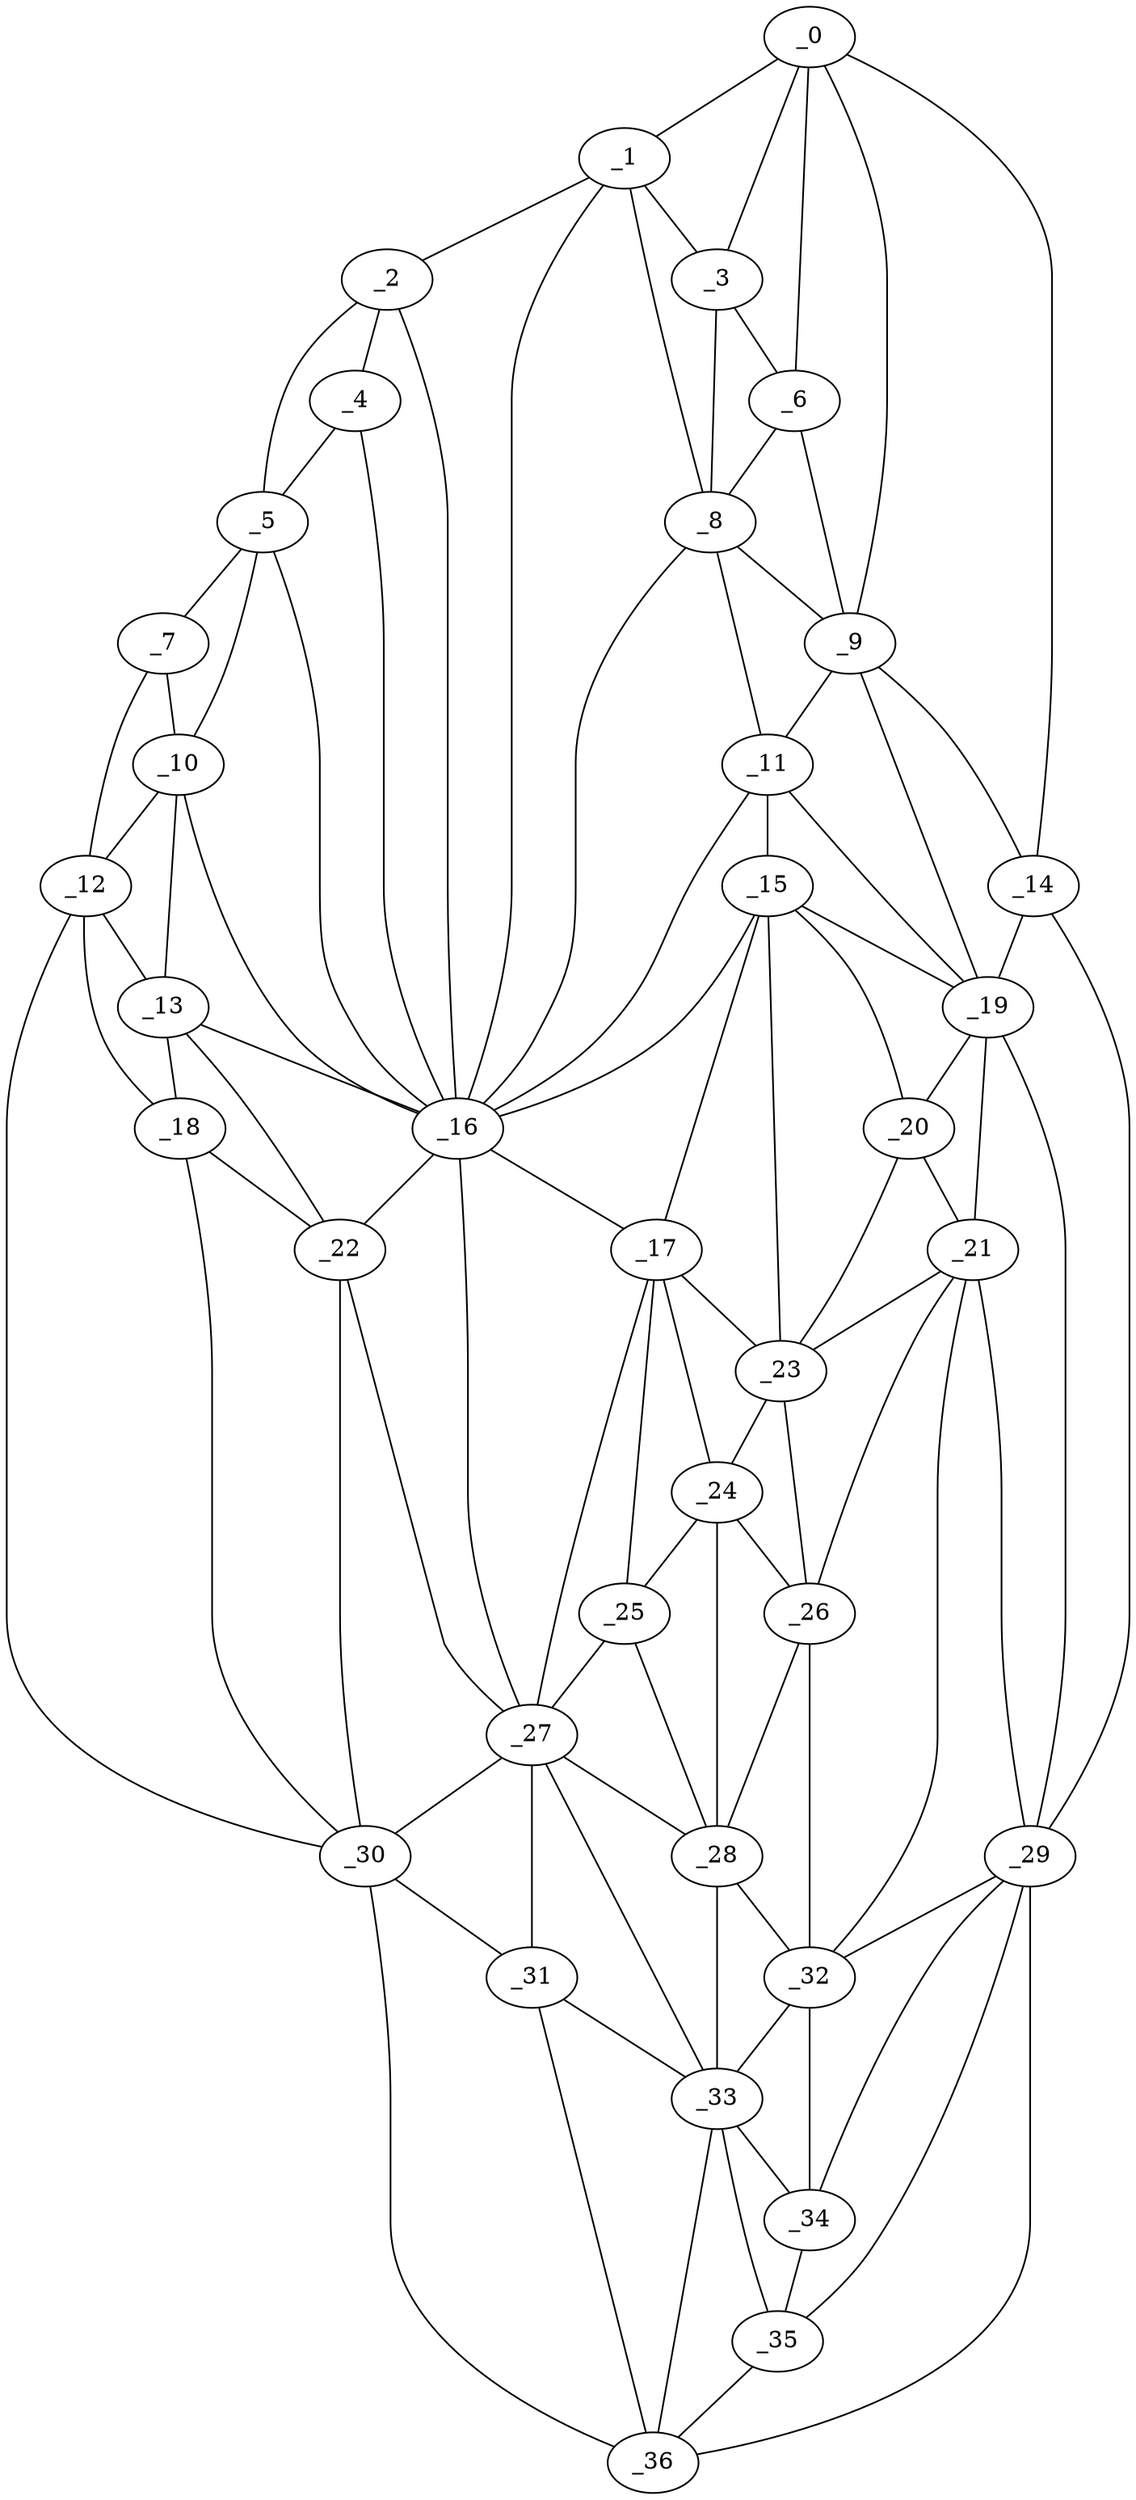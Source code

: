 graph "obj45__5.gxl" {
	_0	 [x=5,
		y=16];
	_1	 [x=11,
		y=77];
	_0 -- _1	 [valence=1];
	_3	 [x=15,
		y=57];
	_0 -- _3	 [valence=2];
	_6	 [x=20,
		y=45];
	_0 -- _6	 [valence=2];
	_9	 [x=30,
		y=43];
	_0 -- _9	 [valence=1];
	_14	 [x=45,
		y=12];
	_0 -- _14	 [valence=1];
	_2	 [x=12,
		y=83];
	_1 -- _2	 [valence=1];
	_1 -- _3	 [valence=2];
	_8	 [x=26,
		y=52];
	_1 -- _8	 [valence=1];
	_16	 [x=50,
		y=78];
	_1 -- _16	 [valence=2];
	_4	 [x=15,
		y=90];
	_2 -- _4	 [valence=2];
	_5	 [x=17,
		y=96];
	_2 -- _5	 [valence=1];
	_2 -- _16	 [valence=2];
	_3 -- _6	 [valence=2];
	_3 -- _8	 [valence=2];
	_4 -- _5	 [valence=1];
	_4 -- _16	 [valence=2];
	_7	 [x=24,
		y=104];
	_5 -- _7	 [valence=1];
	_10	 [x=33,
		y=106];
	_5 -- _10	 [valence=1];
	_5 -- _16	 [valence=1];
	_6 -- _8	 [valence=2];
	_6 -- _9	 [valence=2];
	_7 -- _10	 [valence=2];
	_12	 [x=37,
		y=112];
	_7 -- _12	 [valence=1];
	_8 -- _9	 [valence=2];
	_11	 [x=37,
		y=52];
	_8 -- _11	 [valence=2];
	_8 -- _16	 [valence=1];
	_9 -- _11	 [valence=1];
	_9 -- _14	 [valence=2];
	_19	 [x=55,
		y=47];
	_9 -- _19	 [valence=2];
	_10 -- _12	 [valence=2];
	_13	 [x=41,
		y=108];
	_10 -- _13	 [valence=2];
	_10 -- _16	 [valence=2];
	_15	 [x=48,
		y=59];
	_11 -- _15	 [valence=2];
	_11 -- _16	 [valence=2];
	_11 -- _19	 [valence=2];
	_12 -- _13	 [valence=2];
	_18	 [x=54,
		y=107];
	_12 -- _18	 [valence=1];
	_30	 [x=86,
		y=111];
	_12 -- _30	 [valence=1];
	_13 -- _16	 [valence=2];
	_13 -- _18	 [valence=1];
	_22	 [x=61,
		y=98];
	_13 -- _22	 [valence=2];
	_14 -- _19	 [valence=2];
	_29	 [x=86,
		y=16];
	_14 -- _29	 [valence=1];
	_15 -- _16	 [valence=1];
	_17	 [x=52,
		y=72];
	_15 -- _17	 [valence=1];
	_15 -- _19	 [valence=1];
	_20	 [x=56,
		y=52];
	_15 -- _20	 [valence=1];
	_23	 [x=62,
		y=57];
	_15 -- _23	 [valence=2];
	_16 -- _17	 [valence=1];
	_16 -- _22	 [valence=2];
	_27	 [x=67,
		y=92];
	_16 -- _27	 [valence=2];
	_17 -- _23	 [valence=2];
	_24	 [x=65,
		y=61];
	_17 -- _24	 [valence=2];
	_25	 [x=66,
		y=64];
	_17 -- _25	 [valence=2];
	_17 -- _27	 [valence=2];
	_18 -- _22	 [valence=2];
	_18 -- _30	 [valence=2];
	_19 -- _20	 [valence=1];
	_21	 [x=59,
		y=49];
	_19 -- _21	 [valence=2];
	_19 -- _29	 [valence=1];
	_20 -- _21	 [valence=2];
	_20 -- _23	 [valence=2];
	_21 -- _23	 [valence=1];
	_26	 [x=67,
		y=56];
	_21 -- _26	 [valence=1];
	_21 -- _29	 [valence=2];
	_32	 [x=91,
		y=34];
	_21 -- _32	 [valence=2];
	_22 -- _27	 [valence=1];
	_22 -- _30	 [valence=2];
	_23 -- _24	 [valence=1];
	_23 -- _26	 [valence=2];
	_24 -- _25	 [valence=1];
	_24 -- _26	 [valence=1];
	_28	 [x=73,
		y=66];
	_24 -- _28	 [valence=2];
	_25 -- _27	 [valence=1];
	_25 -- _28	 [valence=2];
	_26 -- _28	 [valence=2];
	_26 -- _32	 [valence=1];
	_27 -- _28	 [valence=1];
	_27 -- _30	 [valence=2];
	_31	 [x=90,
		y=93];
	_27 -- _31	 [valence=1];
	_33	 [x=91,
		y=76];
	_27 -- _33	 [valence=2];
	_28 -- _32	 [valence=1];
	_28 -- _33	 [valence=2];
	_29 -- _32	 [valence=1];
	_34	 [x=109,
		y=42];
	_29 -- _34	 [valence=1];
	_35	 [x=115,
		y=46];
	_29 -- _35	 [valence=1];
	_36	 [x=125,
		y=55];
	_29 -- _36	 [valence=1];
	_30 -- _31	 [valence=1];
	_30 -- _36	 [valence=1];
	_31 -- _33	 [valence=2];
	_31 -- _36	 [valence=2];
	_32 -- _33	 [valence=1];
	_32 -- _34	 [valence=2];
	_33 -- _34	 [valence=2];
	_33 -- _35	 [valence=2];
	_33 -- _36	 [valence=2];
	_34 -- _35	 [valence=1];
	_35 -- _36	 [valence=2];
}
